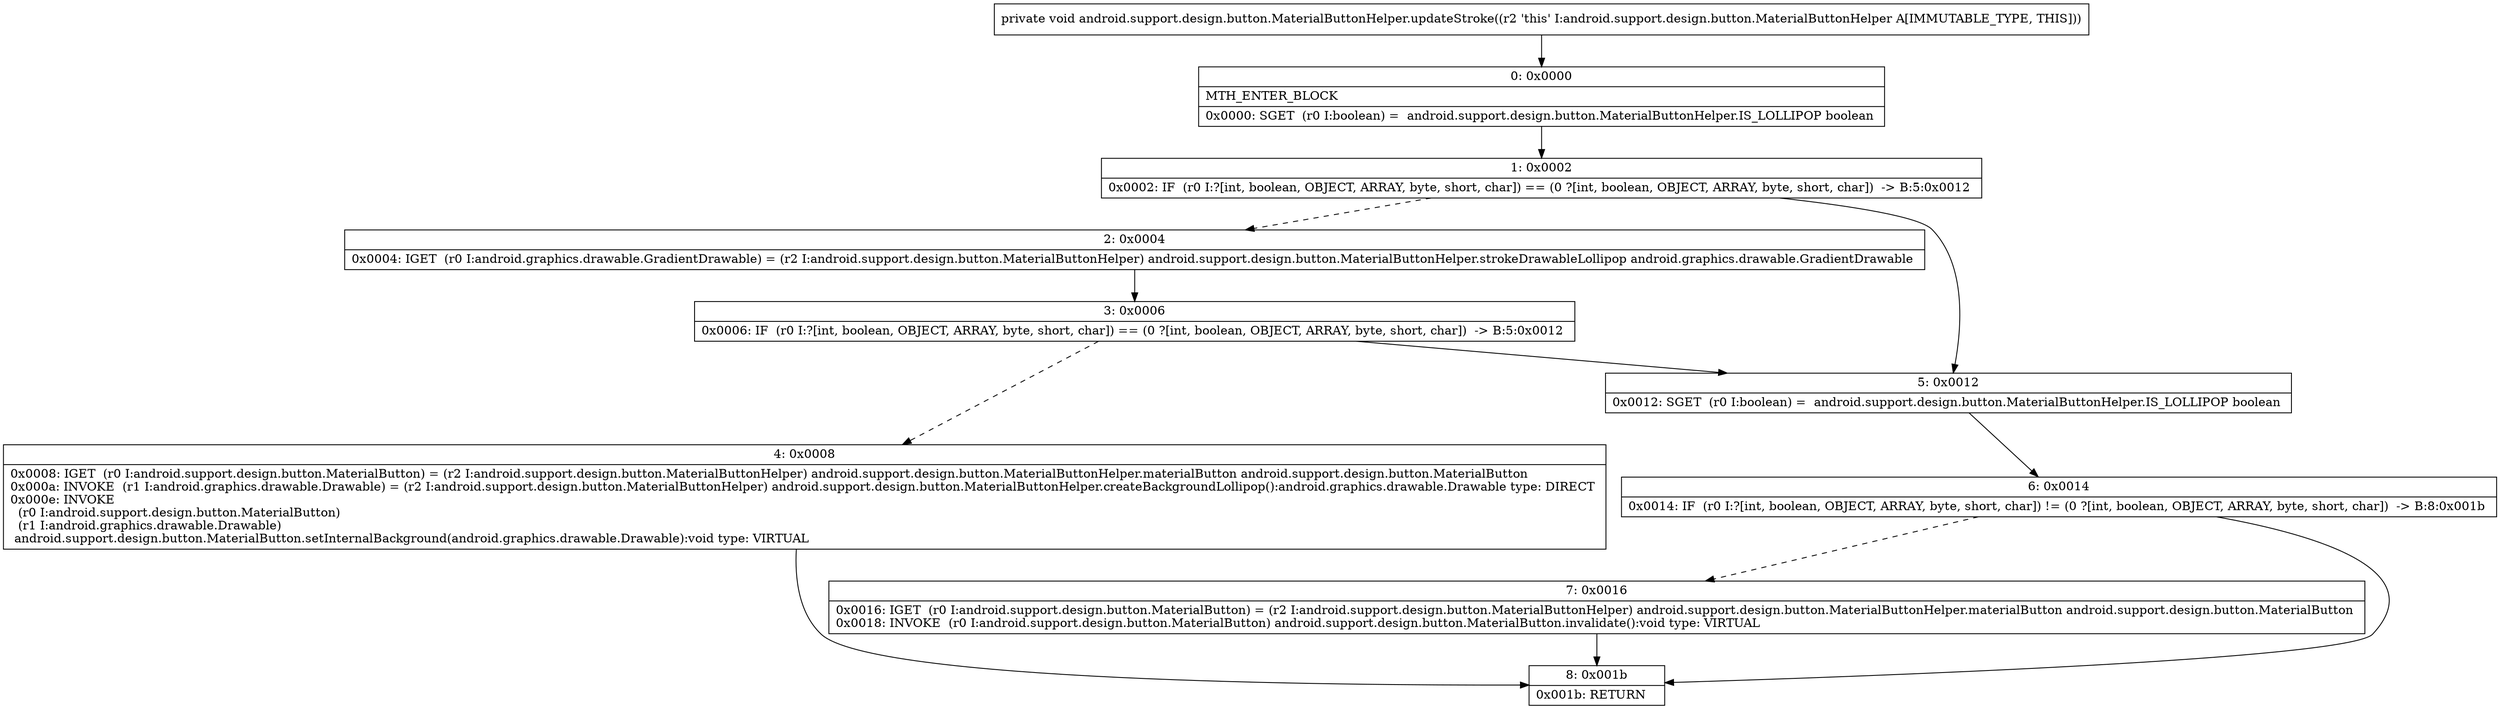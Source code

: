 digraph "CFG forandroid.support.design.button.MaterialButtonHelper.updateStroke()V" {
Node_0 [shape=record,label="{0\:\ 0x0000|MTH_ENTER_BLOCK\l|0x0000: SGET  (r0 I:boolean) =  android.support.design.button.MaterialButtonHelper.IS_LOLLIPOP boolean \l}"];
Node_1 [shape=record,label="{1\:\ 0x0002|0x0002: IF  (r0 I:?[int, boolean, OBJECT, ARRAY, byte, short, char]) == (0 ?[int, boolean, OBJECT, ARRAY, byte, short, char])  \-\> B:5:0x0012 \l}"];
Node_2 [shape=record,label="{2\:\ 0x0004|0x0004: IGET  (r0 I:android.graphics.drawable.GradientDrawable) = (r2 I:android.support.design.button.MaterialButtonHelper) android.support.design.button.MaterialButtonHelper.strokeDrawableLollipop android.graphics.drawable.GradientDrawable \l}"];
Node_3 [shape=record,label="{3\:\ 0x0006|0x0006: IF  (r0 I:?[int, boolean, OBJECT, ARRAY, byte, short, char]) == (0 ?[int, boolean, OBJECT, ARRAY, byte, short, char])  \-\> B:5:0x0012 \l}"];
Node_4 [shape=record,label="{4\:\ 0x0008|0x0008: IGET  (r0 I:android.support.design.button.MaterialButton) = (r2 I:android.support.design.button.MaterialButtonHelper) android.support.design.button.MaterialButtonHelper.materialButton android.support.design.button.MaterialButton \l0x000a: INVOKE  (r1 I:android.graphics.drawable.Drawable) = (r2 I:android.support.design.button.MaterialButtonHelper) android.support.design.button.MaterialButtonHelper.createBackgroundLollipop():android.graphics.drawable.Drawable type: DIRECT \l0x000e: INVOKE  \l  (r0 I:android.support.design.button.MaterialButton)\l  (r1 I:android.graphics.drawable.Drawable)\l android.support.design.button.MaterialButton.setInternalBackground(android.graphics.drawable.Drawable):void type: VIRTUAL \l}"];
Node_5 [shape=record,label="{5\:\ 0x0012|0x0012: SGET  (r0 I:boolean) =  android.support.design.button.MaterialButtonHelper.IS_LOLLIPOP boolean \l}"];
Node_6 [shape=record,label="{6\:\ 0x0014|0x0014: IF  (r0 I:?[int, boolean, OBJECT, ARRAY, byte, short, char]) != (0 ?[int, boolean, OBJECT, ARRAY, byte, short, char])  \-\> B:8:0x001b \l}"];
Node_7 [shape=record,label="{7\:\ 0x0016|0x0016: IGET  (r0 I:android.support.design.button.MaterialButton) = (r2 I:android.support.design.button.MaterialButtonHelper) android.support.design.button.MaterialButtonHelper.materialButton android.support.design.button.MaterialButton \l0x0018: INVOKE  (r0 I:android.support.design.button.MaterialButton) android.support.design.button.MaterialButton.invalidate():void type: VIRTUAL \l}"];
Node_8 [shape=record,label="{8\:\ 0x001b|0x001b: RETURN   \l}"];
MethodNode[shape=record,label="{private void android.support.design.button.MaterialButtonHelper.updateStroke((r2 'this' I:android.support.design.button.MaterialButtonHelper A[IMMUTABLE_TYPE, THIS])) }"];
MethodNode -> Node_0;
Node_0 -> Node_1;
Node_1 -> Node_2[style=dashed];
Node_1 -> Node_5;
Node_2 -> Node_3;
Node_3 -> Node_4[style=dashed];
Node_3 -> Node_5;
Node_4 -> Node_8;
Node_5 -> Node_6;
Node_6 -> Node_7[style=dashed];
Node_6 -> Node_8;
Node_7 -> Node_8;
}

